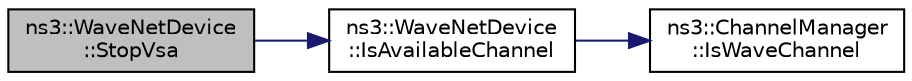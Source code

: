digraph "ns3::WaveNetDevice::StopVsa"
{
  edge [fontname="Helvetica",fontsize="10",labelfontname="Helvetica",labelfontsize="10"];
  node [fontname="Helvetica",fontsize="10",shape=record];
  rankdir="LR";
  Node1 [label="ns3::WaveNetDevice\l::StopVsa",height=0.2,width=0.4,color="black", fillcolor="grey75", style="filled", fontcolor="black"];
  Node1 -> Node2 [color="midnightblue",fontsize="10",style="solid"];
  Node2 [label="ns3::WaveNetDevice\l::IsAvailableChannel",height=0.2,width=0.4,color="black", fillcolor="white", style="filled",URL="$d4/d1c/classns3_1_1WaveNetDevice.html#a56b63f50ec806a4a50397aa8ac4d6231"];
  Node2 -> Node3 [color="midnightblue",fontsize="10",style="solid"];
  Node3 [label="ns3::ChannelManager\l::IsWaveChannel",height=0.2,width=0.4,color="black", fillcolor="white", style="filled",URL="$df/d17/classns3_1_1ChannelManager.html#ae06978b638275c7a37ba6505e2104f92"];
}

